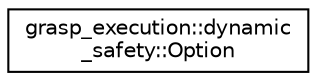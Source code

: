digraph "Graphical Class Hierarchy"
{
 // LATEX_PDF_SIZE
  edge [fontname="Helvetica",fontsize="10",labelfontname="Helvetica",labelfontsize="10"];
  node [fontname="Helvetica",fontsize="10",shape=record];
  rankdir="LR";
  Node0 [label="grasp_execution::dynamic\l_safety::Option",height=0.2,width=0.4,color="black", fillcolor="white", style="filled",URL="$structgrasp__execution_1_1dynamic__safety_1_1Option.html",tooltip=" "];
}
